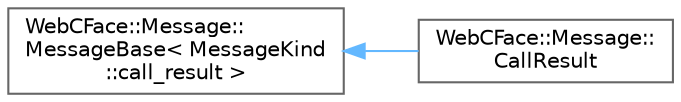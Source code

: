 digraph "Graphical Class Hierarchy"
{
 // LATEX_PDF_SIZE
  bgcolor="transparent";
  edge [fontname=Helvetica,fontsize=10,labelfontname=Helvetica,labelfontsize=10];
  node [fontname=Helvetica,fontsize=10,shape=box,height=0.2,width=0.4];
  rankdir="LR";
  Node0 [id="Node000000",label="WebCFace::Message::\lMessageBase\< MessageKind\l::call_result \>",height=0.2,width=0.4,color="grey40", fillcolor="white", style="filled",URL="$structWebCFace_1_1Message_1_1MessageBase.html",tooltip=" "];
  Node0 -> Node1 [id="edge33_Node000000_Node000001",dir="back",color="steelblue1",style="solid",tooltip=" "];
  Node1 [id="Node000001",label="WebCFace::Message::\lCallResult",height=0.2,width=0.4,color="grey40", fillcolor="white", style="filled",URL="$structWebCFace_1_1Message_1_1CallResult.html",tooltip="関数呼び出しの応答2 (client(receiver)->server->client(caller))"];
}

